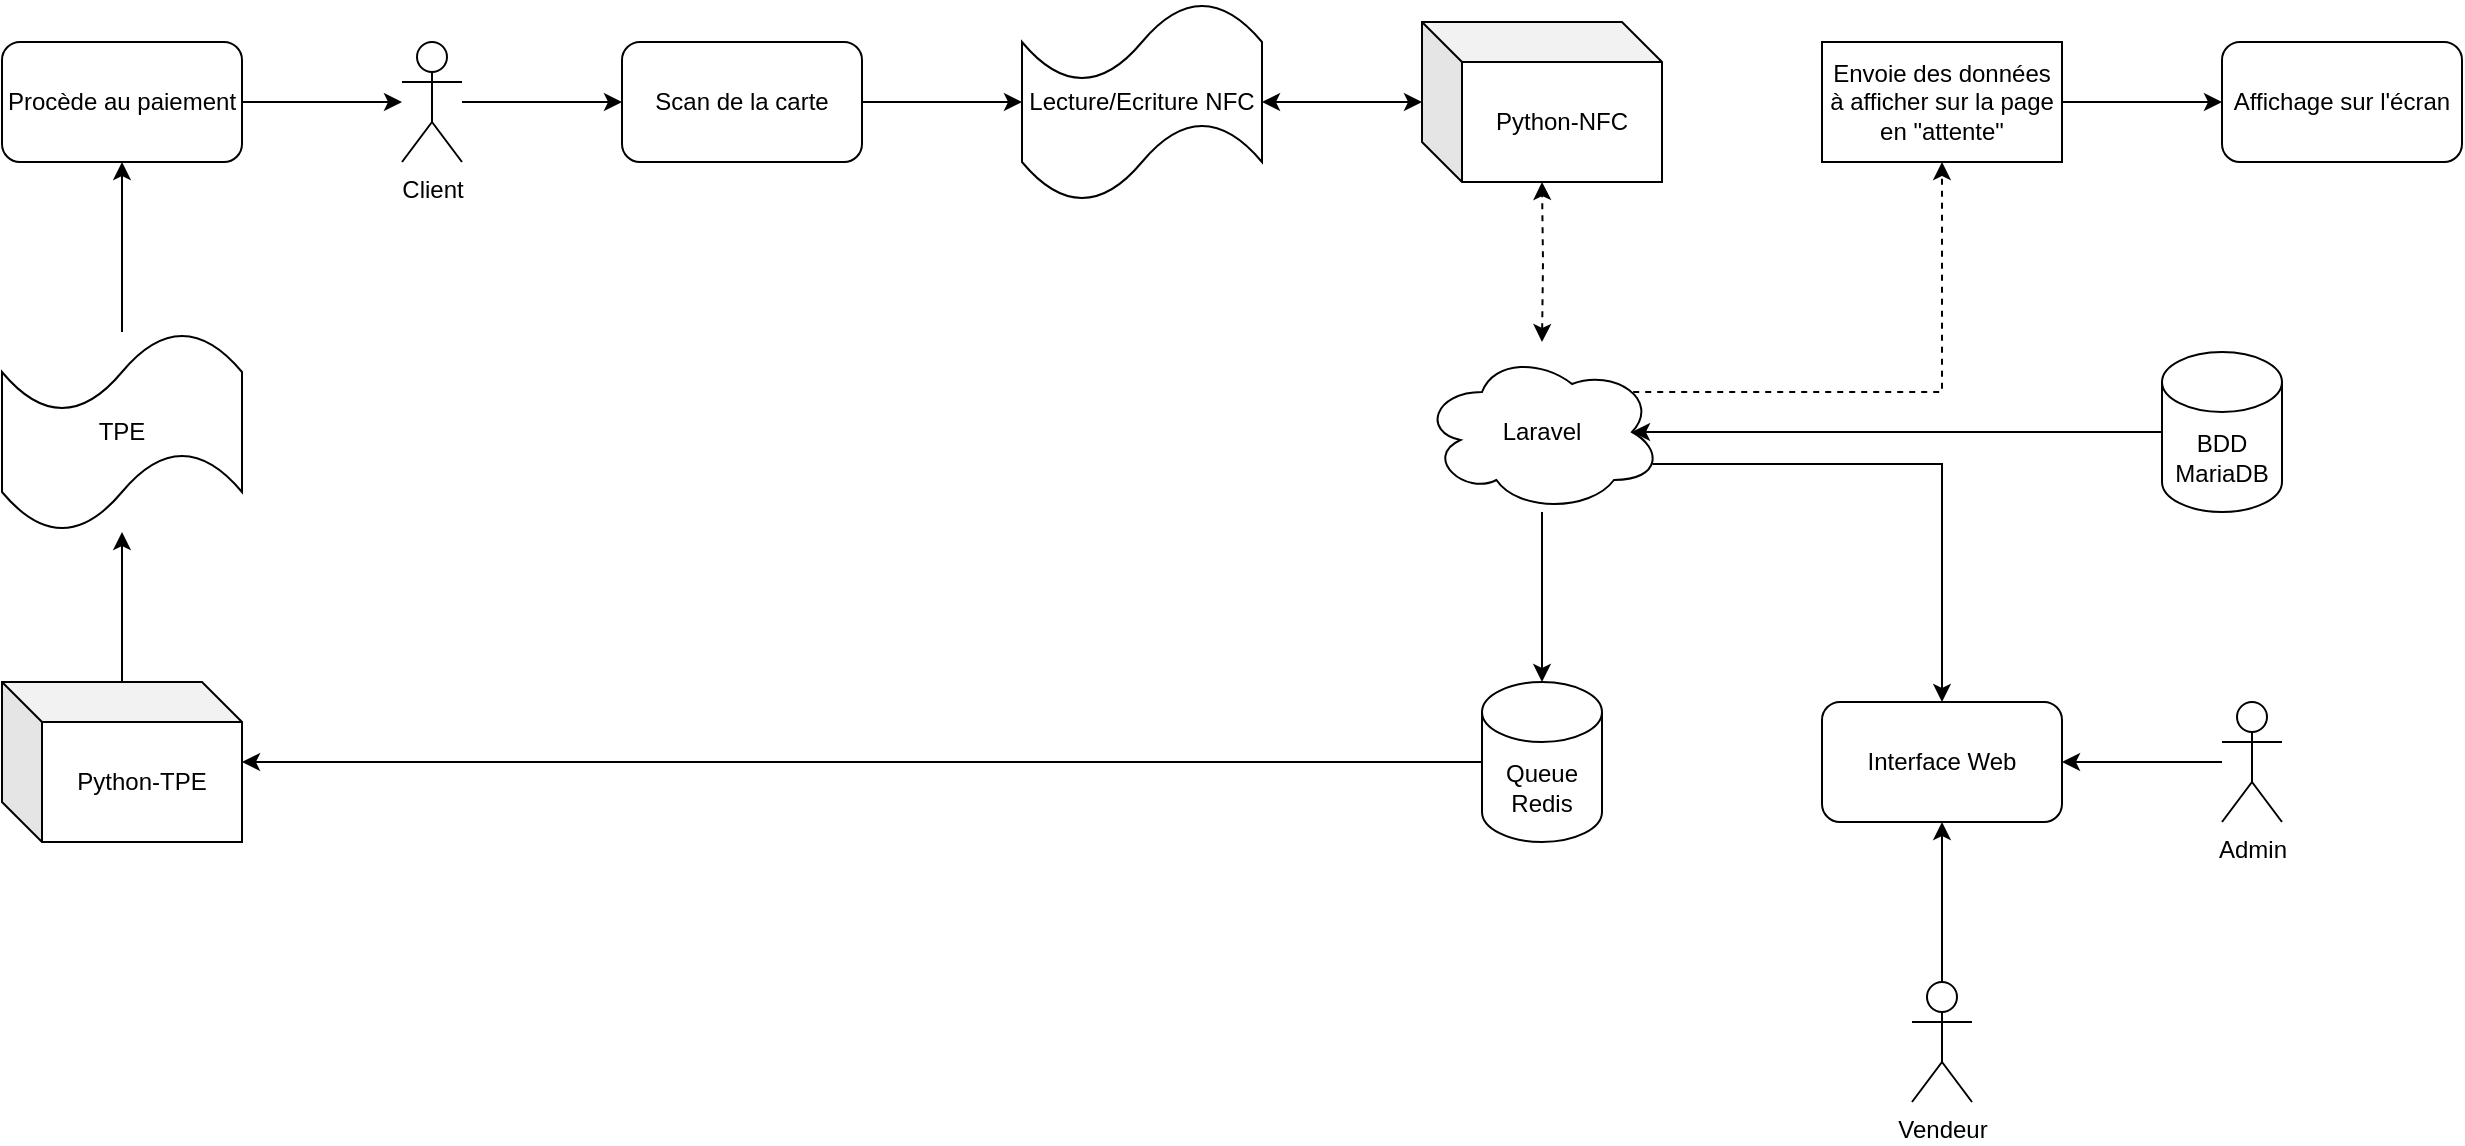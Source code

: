 <mxfile version="25.0.2">
  <diagram name="Page-1" id="ikcZJAxkVX7dlc74_a1n">
    <mxGraphModel dx="1450" dy="669" grid="1" gridSize="10" guides="1" tooltips="1" connect="1" arrows="1" fold="1" page="0" pageScale="1" pageWidth="827" pageHeight="1169" math="0" shadow="0">
      <root>
        <mxCell id="0" />
        <mxCell id="1" parent="0" />
        <mxCell id="P_v-eNA2GRJJsNugdSsN-3" value="" style="edgeStyle=orthogonalEdgeStyle;rounded=0;orthogonalLoop=1;jettySize=auto;html=1;" parent="1" source="P_v-eNA2GRJJsNugdSsN-1" target="P_v-eNA2GRJJsNugdSsN-2" edge="1">
          <mxGeometry relative="1" as="geometry">
            <Array as="points">
              <mxPoint x="170" y="320" />
              <mxPoint x="170" y="320" />
            </Array>
          </mxGeometry>
        </mxCell>
        <mxCell id="P_v-eNA2GRJJsNugdSsN-1" value="Client" style="shape=umlActor;verticalLabelPosition=bottom;verticalAlign=top;html=1;outlineConnect=0;" parent="1" vertex="1">
          <mxGeometry x="90" y="290" width="30" height="60" as="geometry" />
        </mxCell>
        <mxCell id="P_v-eNA2GRJJsNugdSsN-5" value="" style="edgeStyle=orthogonalEdgeStyle;rounded=0;orthogonalLoop=1;jettySize=auto;html=1;" parent="1" source="P_v-eNA2GRJJsNugdSsN-2" target="P_v-eNA2GRJJsNugdSsN-4" edge="1">
          <mxGeometry relative="1" as="geometry" />
        </mxCell>
        <mxCell id="P_v-eNA2GRJJsNugdSsN-2" value="Scan de la carte" style="rounded=1;whiteSpace=wrap;html=1;" parent="1" vertex="1">
          <mxGeometry x="200" y="290" width="120" height="60" as="geometry" />
        </mxCell>
        <mxCell id="P_v-eNA2GRJJsNugdSsN-8" value="" style="edgeStyle=orthogonalEdgeStyle;rounded=0;orthogonalLoop=1;jettySize=auto;html=1;startArrow=classic;startFill=1;" parent="1" source="P_v-eNA2GRJJsNugdSsN-4" target="P_v-eNA2GRJJsNugdSsN-7" edge="1">
          <mxGeometry relative="1" as="geometry" />
        </mxCell>
        <mxCell id="P_v-eNA2GRJJsNugdSsN-4" value="Lecture/Ecriture NFC" style="shape=tape;whiteSpace=wrap;html=1;" parent="1" vertex="1">
          <mxGeometry x="400" y="270" width="120" height="100" as="geometry" />
        </mxCell>
        <mxCell id="P_v-eNA2GRJJsNugdSsN-7" value="Python-NFC" style="shape=cube;whiteSpace=wrap;html=1;boundedLbl=1;backgroundOutline=1;darkOpacity=0.05;darkOpacity2=0.1;" parent="1" vertex="1">
          <mxGeometry x="600" y="280" width="120" height="80" as="geometry" />
        </mxCell>
        <mxCell id="P_v-eNA2GRJJsNugdSsN-14" value="" style="edgeStyle=orthogonalEdgeStyle;rounded=0;orthogonalLoop=1;jettySize=auto;html=1;startArrow=classic;startFill=1;dashed=1;" parent="1" target="P_v-eNA2GRJJsNugdSsN-7" edge="1">
          <mxGeometry relative="1" as="geometry">
            <mxPoint x="660" y="440" as="sourcePoint" />
          </mxGeometry>
        </mxCell>
        <mxCell id="P_v-eNA2GRJJsNugdSsN-24" style="edgeStyle=orthogonalEdgeStyle;rounded=0;orthogonalLoop=1;jettySize=auto;html=1;exitX=0.96;exitY=0.7;exitDx=0;exitDy=0;exitPerimeter=0;" parent="1" source="P_v-eNA2GRJJsNugdSsN-25" target="P_v-eNA2GRJJsNugdSsN-23" edge="1">
          <mxGeometry relative="1" as="geometry">
            <mxPoint x="686" y="530" as="sourcePoint" />
          </mxGeometry>
        </mxCell>
        <mxCell id="P_v-eNA2GRJJsNugdSsN-19" value="" style="edgeStyle=orthogonalEdgeStyle;rounded=0;orthogonalLoop=1;jettySize=auto;html=1;startArrow=none;startFill=0;endArrow=classic;endFill=1;" parent="1" source="P_v-eNA2GRJJsNugdSsN-15" target="P_v-eNA2GRJJsNugdSsN-18" edge="1">
          <mxGeometry relative="1" as="geometry" />
        </mxCell>
        <mxCell id="P_v-eNA2GRJJsNugdSsN-15" value="Python-TPE" style="shape=cube;whiteSpace=wrap;html=1;boundedLbl=1;backgroundOutline=1;darkOpacity=0.05;darkOpacity2=0.1;" parent="1" vertex="1">
          <mxGeometry x="-110" y="610" width="120" height="80" as="geometry" />
        </mxCell>
        <mxCell id="55i1PIQycsP7EGcLQVo4-6" value="" style="edgeStyle=orthogonalEdgeStyle;rounded=0;orthogonalLoop=1;jettySize=auto;html=1;" parent="1" source="P_v-eNA2GRJJsNugdSsN-18" target="P_v-eNA2GRJJsNugdSsN-20" edge="1">
          <mxGeometry relative="1" as="geometry" />
        </mxCell>
        <mxCell id="P_v-eNA2GRJJsNugdSsN-18" value="TPE" style="shape=tape;whiteSpace=wrap;html=1;" parent="1" vertex="1">
          <mxGeometry x="-110" y="435" width="120" height="100" as="geometry" />
        </mxCell>
        <mxCell id="55i1PIQycsP7EGcLQVo4-5" value="" style="edgeStyle=orthogonalEdgeStyle;rounded=0;orthogonalLoop=1;jettySize=auto;html=1;" parent="1" source="P_v-eNA2GRJJsNugdSsN-20" target="P_v-eNA2GRJJsNugdSsN-1" edge="1">
          <mxGeometry relative="1" as="geometry" />
        </mxCell>
        <mxCell id="P_v-eNA2GRJJsNugdSsN-20" value="Procède au paiement" style="rounded=1;whiteSpace=wrap;html=1;" parent="1" vertex="1">
          <mxGeometry x="-110" y="290" width="120" height="60" as="geometry" />
        </mxCell>
        <mxCell id="P_v-eNA2GRJJsNugdSsN-23" value="Interface Web" style="rounded=1;whiteSpace=wrap;html=1;" parent="1" vertex="1">
          <mxGeometry x="800" y="620" width="120" height="60" as="geometry" />
        </mxCell>
        <mxCell id="P_v-eNA2GRJJsNugdSsN-27" style="edgeStyle=orthogonalEdgeStyle;rounded=0;orthogonalLoop=1;jettySize=auto;html=1;exitX=0.875;exitY=0.5;exitDx=0;exitDy=0;exitPerimeter=0;endArrow=none;endFill=0;startArrow=classic;startFill=1;" parent="1" source="P_v-eNA2GRJJsNugdSsN-25" target="P_v-eNA2GRJJsNugdSsN-26" edge="1">
          <mxGeometry relative="1" as="geometry" />
        </mxCell>
        <mxCell id="P_v-eNA2GRJJsNugdSsN-30" style="edgeStyle=orthogonalEdgeStyle;rounded=0;orthogonalLoop=1;jettySize=auto;html=1;exitX=0.88;exitY=0.25;exitDx=0;exitDy=0;exitPerimeter=0;dashed=1;" parent="1" source="P_v-eNA2GRJJsNugdSsN-25" target="P_v-eNA2GRJJsNugdSsN-29" edge="1">
          <mxGeometry relative="1" as="geometry" />
        </mxCell>
        <mxCell id="55i1PIQycsP7EGcLQVo4-2" value="" style="edgeStyle=orthogonalEdgeStyle;rounded=0;orthogonalLoop=1;jettySize=auto;html=1;" parent="1" source="P_v-eNA2GRJJsNugdSsN-25" target="55i1PIQycsP7EGcLQVo4-1" edge="1">
          <mxGeometry relative="1" as="geometry" />
        </mxCell>
        <mxCell id="P_v-eNA2GRJJsNugdSsN-25" value="Laravel" style="ellipse;shape=cloud;whiteSpace=wrap;html=1;" parent="1" vertex="1">
          <mxGeometry x="600" y="445" width="120" height="80" as="geometry" />
        </mxCell>
        <mxCell id="P_v-eNA2GRJJsNugdSsN-26" value="BDD&lt;div&gt;MariaDB&lt;/div&gt;" style="shape=cylinder3;whiteSpace=wrap;html=1;boundedLbl=1;backgroundOutline=1;size=15;" parent="1" vertex="1">
          <mxGeometry x="970" y="445" width="60" height="80" as="geometry" />
        </mxCell>
        <mxCell id="P_v-eNA2GRJJsNugdSsN-32" value="" style="edgeStyle=orthogonalEdgeStyle;rounded=0;orthogonalLoop=1;jettySize=auto;html=1;" parent="1" source="P_v-eNA2GRJJsNugdSsN-29" target="P_v-eNA2GRJJsNugdSsN-31" edge="1">
          <mxGeometry relative="1" as="geometry" />
        </mxCell>
        <mxCell id="P_v-eNA2GRJJsNugdSsN-29" value="Envoie des données à afficher sur la page en &quot;attente&quot;" style="rounded=0;whiteSpace=wrap;html=1;" parent="1" vertex="1">
          <mxGeometry x="800" y="290" width="120" height="60" as="geometry" />
        </mxCell>
        <mxCell id="P_v-eNA2GRJJsNugdSsN-31" value="Affichage sur l&#39;écran" style="rounded=1;whiteSpace=wrap;html=1;" parent="1" vertex="1">
          <mxGeometry x="1000" y="290" width="120" height="60" as="geometry" />
        </mxCell>
        <mxCell id="P_v-eNA2GRJJsNugdSsN-34" value="" style="edgeStyle=orthogonalEdgeStyle;rounded=0;orthogonalLoop=1;jettySize=auto;html=1;" parent="1" source="P_v-eNA2GRJJsNugdSsN-33" target="P_v-eNA2GRJJsNugdSsN-23" edge="1">
          <mxGeometry relative="1" as="geometry" />
        </mxCell>
        <mxCell id="P_v-eNA2GRJJsNugdSsN-33" value="Vendeur" style="shape=umlActor;verticalLabelPosition=bottom;verticalAlign=top;html=1;outlineConnect=0;" parent="1" vertex="1">
          <mxGeometry x="845" y="760" width="30" height="60" as="geometry" />
        </mxCell>
        <mxCell id="P_v-eNA2GRJJsNugdSsN-36" value="" style="edgeStyle=orthogonalEdgeStyle;rounded=0;orthogonalLoop=1;jettySize=auto;html=1;" parent="1" source="P_v-eNA2GRJJsNugdSsN-35" target="P_v-eNA2GRJJsNugdSsN-23" edge="1">
          <mxGeometry relative="1" as="geometry" />
        </mxCell>
        <mxCell id="P_v-eNA2GRJJsNugdSsN-35" value="Admin" style="shape=umlActor;verticalLabelPosition=bottom;verticalAlign=top;html=1;outlineConnect=0;" parent="1" vertex="1">
          <mxGeometry x="1000" y="620" width="30" height="60" as="geometry" />
        </mxCell>
        <mxCell id="55i1PIQycsP7EGcLQVo4-3" style="edgeStyle=orthogonalEdgeStyle;rounded=0;orthogonalLoop=1;jettySize=auto;html=1;exitX=0;exitY=0.5;exitDx=0;exitDy=0;exitPerimeter=0;" parent="1" source="55i1PIQycsP7EGcLQVo4-1" target="P_v-eNA2GRJJsNugdSsN-15" edge="1">
          <mxGeometry relative="1" as="geometry" />
        </mxCell>
        <mxCell id="55i1PIQycsP7EGcLQVo4-1" value="Queue&lt;div&gt;Redis&lt;/div&gt;" style="shape=cylinder3;whiteSpace=wrap;html=1;boundedLbl=1;backgroundOutline=1;size=15;" parent="1" vertex="1">
          <mxGeometry x="630" y="610" width="60" height="80" as="geometry" />
        </mxCell>
      </root>
    </mxGraphModel>
  </diagram>
</mxfile>
